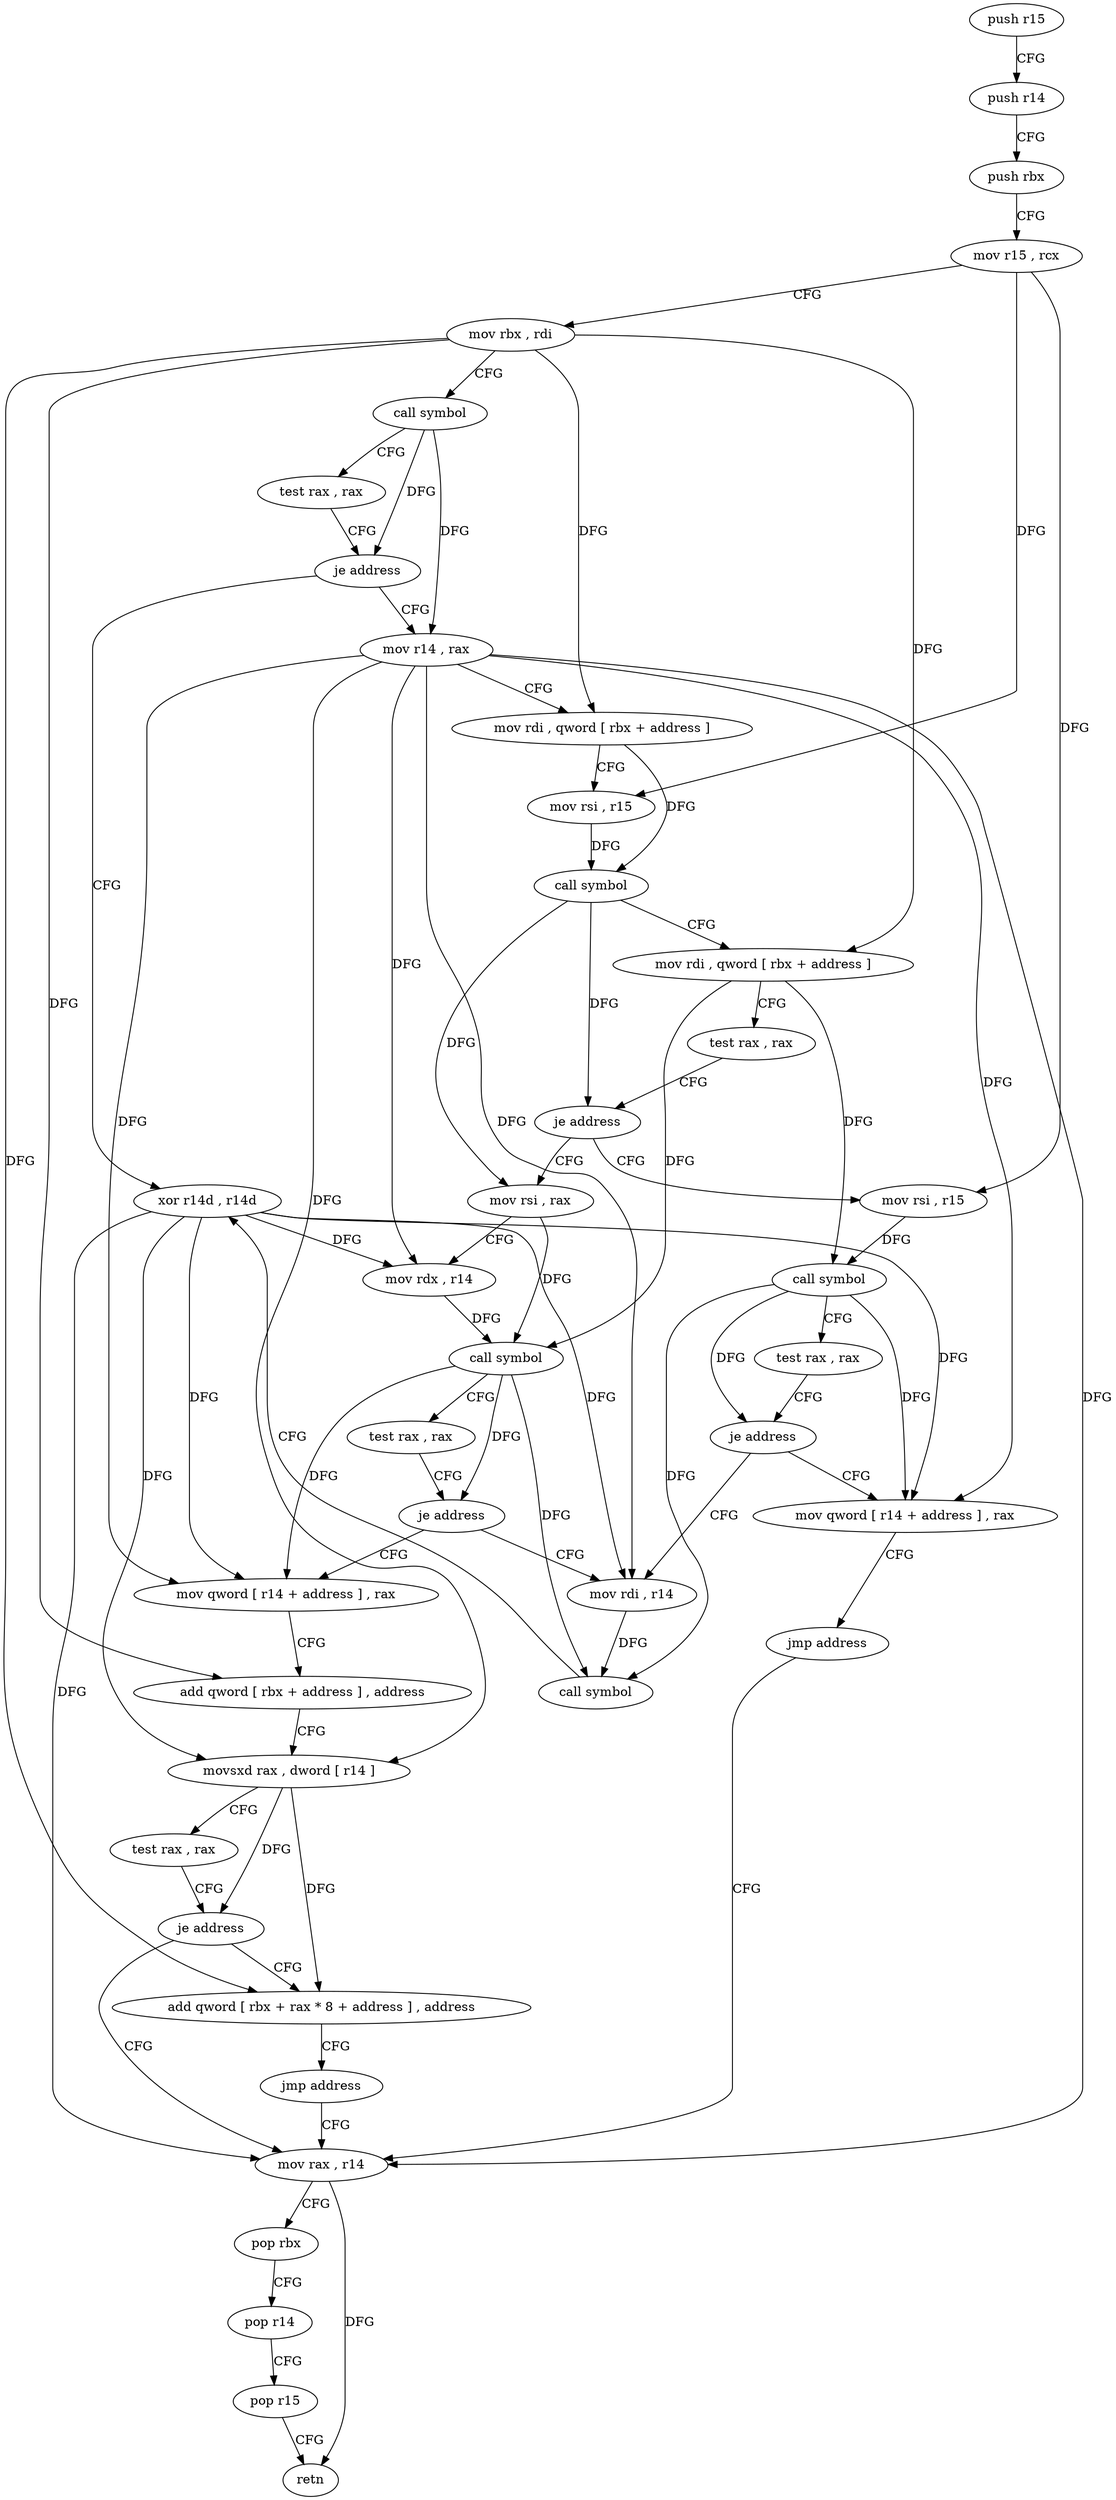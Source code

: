 digraph "func" {
"75680" [label = "push r15" ]
"75682" [label = "push r14" ]
"75684" [label = "push rbx" ]
"75685" [label = "mov r15 , rcx" ]
"75688" [label = "mov rbx , rdi" ]
"75691" [label = "call symbol" ]
"75696" [label = "test rax , rax" ]
"75699" [label = "je address" ]
"75805" [label = "xor r14d , r14d" ]
"75701" [label = "mov r14 , rax" ]
"75808" [label = "mov rax , r14" ]
"75704" [label = "mov rdi , qword [ rbx + address ]" ]
"75711" [label = "mov rsi , r15" ]
"75714" [label = "call symbol" ]
"75719" [label = "mov rdi , qword [ rbx + address ]" ]
"75726" [label = "test rax , rax" ]
"75729" [label = "je address" ]
"75778" [label = "mov rsi , r15" ]
"75731" [label = "mov rsi , rax" ]
"75781" [label = "call symbol" ]
"75786" [label = "test rax , rax" ]
"75789" [label = "je address" ]
"75797" [label = "mov rdi , r14" ]
"75791" [label = "mov qword [ r14 + address ] , rax" ]
"75734" [label = "mov rdx , r14" ]
"75737" [label = "call symbol" ]
"75742" [label = "test rax , rax" ]
"75745" [label = "je address" ]
"75747" [label = "mov qword [ r14 + address ] , rax" ]
"75800" [label = "call symbol" ]
"75795" [label = "jmp address" ]
"75751" [label = "add qword [ rbx + address ] , address" ]
"75759" [label = "movsxd rax , dword [ r14 ]" ]
"75762" [label = "test rax , rax" ]
"75765" [label = "je address" ]
"75767" [label = "add qword [ rbx + rax * 8 + address ] , address" ]
"75811" [label = "pop rbx" ]
"75812" [label = "pop r14" ]
"75814" [label = "pop r15" ]
"75816" [label = "retn" ]
"75776" [label = "jmp address" ]
"75680" -> "75682" [ label = "CFG" ]
"75682" -> "75684" [ label = "CFG" ]
"75684" -> "75685" [ label = "CFG" ]
"75685" -> "75688" [ label = "CFG" ]
"75685" -> "75711" [ label = "DFG" ]
"75685" -> "75778" [ label = "DFG" ]
"75688" -> "75691" [ label = "CFG" ]
"75688" -> "75704" [ label = "DFG" ]
"75688" -> "75719" [ label = "DFG" ]
"75688" -> "75751" [ label = "DFG" ]
"75688" -> "75767" [ label = "DFG" ]
"75691" -> "75696" [ label = "CFG" ]
"75691" -> "75699" [ label = "DFG" ]
"75691" -> "75701" [ label = "DFG" ]
"75696" -> "75699" [ label = "CFG" ]
"75699" -> "75805" [ label = "CFG" ]
"75699" -> "75701" [ label = "CFG" ]
"75805" -> "75808" [ label = "DFG" ]
"75805" -> "75734" [ label = "DFG" ]
"75805" -> "75797" [ label = "DFG" ]
"75805" -> "75791" [ label = "DFG" ]
"75805" -> "75747" [ label = "DFG" ]
"75805" -> "75759" [ label = "DFG" ]
"75701" -> "75704" [ label = "CFG" ]
"75701" -> "75808" [ label = "DFG" ]
"75701" -> "75734" [ label = "DFG" ]
"75701" -> "75797" [ label = "DFG" ]
"75701" -> "75791" [ label = "DFG" ]
"75701" -> "75747" [ label = "DFG" ]
"75701" -> "75759" [ label = "DFG" ]
"75808" -> "75811" [ label = "CFG" ]
"75808" -> "75816" [ label = "DFG" ]
"75704" -> "75711" [ label = "CFG" ]
"75704" -> "75714" [ label = "DFG" ]
"75711" -> "75714" [ label = "DFG" ]
"75714" -> "75719" [ label = "CFG" ]
"75714" -> "75729" [ label = "DFG" ]
"75714" -> "75731" [ label = "DFG" ]
"75719" -> "75726" [ label = "CFG" ]
"75719" -> "75781" [ label = "DFG" ]
"75719" -> "75737" [ label = "DFG" ]
"75726" -> "75729" [ label = "CFG" ]
"75729" -> "75778" [ label = "CFG" ]
"75729" -> "75731" [ label = "CFG" ]
"75778" -> "75781" [ label = "DFG" ]
"75731" -> "75734" [ label = "CFG" ]
"75731" -> "75737" [ label = "DFG" ]
"75781" -> "75786" [ label = "CFG" ]
"75781" -> "75789" [ label = "DFG" ]
"75781" -> "75791" [ label = "DFG" ]
"75781" -> "75800" [ label = "DFG" ]
"75786" -> "75789" [ label = "CFG" ]
"75789" -> "75797" [ label = "CFG" ]
"75789" -> "75791" [ label = "CFG" ]
"75797" -> "75800" [ label = "DFG" ]
"75791" -> "75795" [ label = "CFG" ]
"75734" -> "75737" [ label = "DFG" ]
"75737" -> "75742" [ label = "CFG" ]
"75737" -> "75745" [ label = "DFG" ]
"75737" -> "75747" [ label = "DFG" ]
"75737" -> "75800" [ label = "DFG" ]
"75742" -> "75745" [ label = "CFG" ]
"75745" -> "75797" [ label = "CFG" ]
"75745" -> "75747" [ label = "CFG" ]
"75747" -> "75751" [ label = "CFG" ]
"75800" -> "75805" [ label = "CFG" ]
"75795" -> "75808" [ label = "CFG" ]
"75751" -> "75759" [ label = "CFG" ]
"75759" -> "75762" [ label = "CFG" ]
"75759" -> "75765" [ label = "DFG" ]
"75759" -> "75767" [ label = "DFG" ]
"75762" -> "75765" [ label = "CFG" ]
"75765" -> "75808" [ label = "CFG" ]
"75765" -> "75767" [ label = "CFG" ]
"75767" -> "75776" [ label = "CFG" ]
"75811" -> "75812" [ label = "CFG" ]
"75812" -> "75814" [ label = "CFG" ]
"75814" -> "75816" [ label = "CFG" ]
"75776" -> "75808" [ label = "CFG" ]
}
